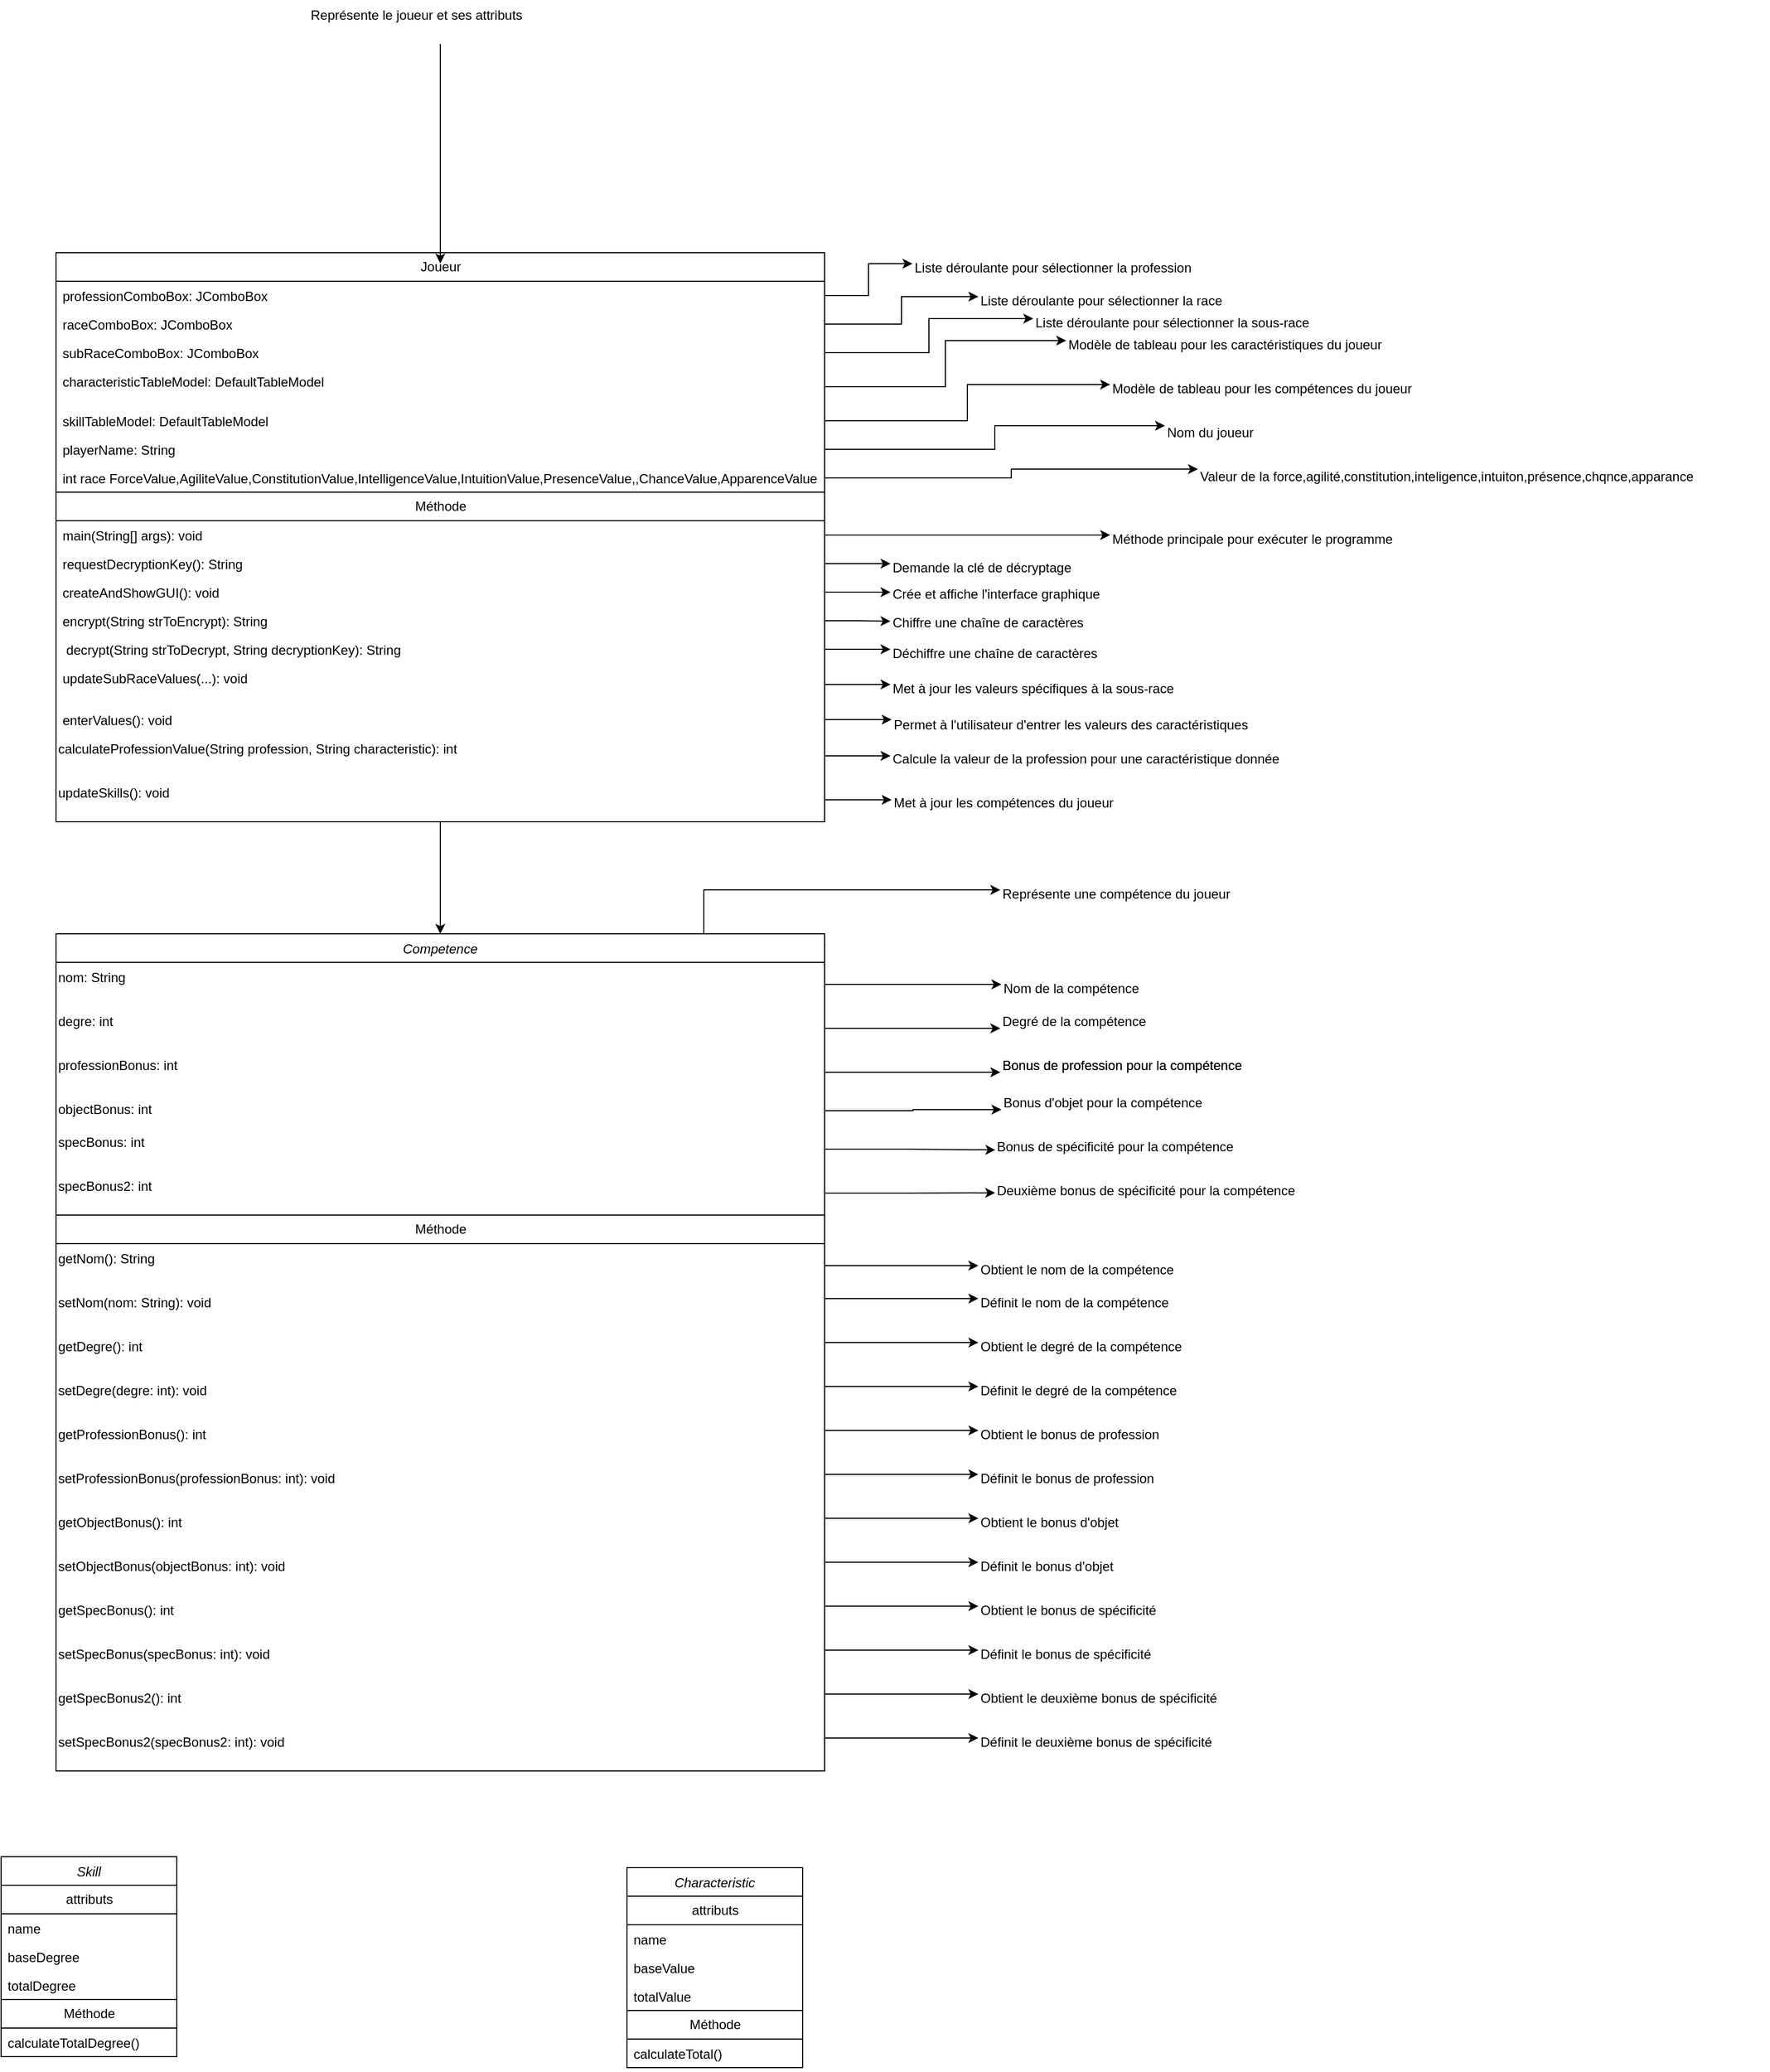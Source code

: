 <mxfile version="24.4.9" type="github">
  <diagram id="C5RBs43oDa-KdzZeNtuy" name="Page-1">
    <mxGraphModel dx="1689" dy="1975" grid="1" gridSize="10" guides="1" tooltips="1" connect="1" arrows="1" fold="1" page="1" pageScale="1" pageWidth="827" pageHeight="1169" math="0" shadow="0">
      <root>
        <mxCell id="WIyWlLk6GJQsqaUBKTNV-0" />
        <mxCell id="WIyWlLk6GJQsqaUBKTNV-1" parent="WIyWlLk6GJQsqaUBKTNV-0" />
        <mxCell id="i2RfyE96nucthwFzIsgV-39" style="edgeStyle=orthogonalEdgeStyle;rounded=0;orthogonalLoop=1;jettySize=auto;html=1;entryX=0;entryY=0.25;entryDx=0;entryDy=0;exitX=1.001;exitY=0.013;exitDx=0;exitDy=0;exitPerimeter=0;" edge="1" parent="WIyWlLk6GJQsqaUBKTNV-1" source="zkfFHV4jXpPFQw0GAbJ--0" target="i2RfyE96nucthwFzIsgV-29">
          <mxGeometry relative="1" as="geometry">
            <Array as="points">
              <mxPoint x="710" y="-30" />
              <mxPoint x="710" y="-80" />
            </Array>
          </mxGeometry>
        </mxCell>
        <mxCell id="zkfFHV4jXpPFQw0GAbJ--0" value="Competence " style="swimlane;fontStyle=2;align=center;verticalAlign=top;childLayout=stackLayout;horizontal=1;startSize=26;horizontalStack=0;resizeParent=1;resizeLast=0;collapsible=1;marginBottom=0;rounded=0;shadow=0;strokeWidth=1;" parent="WIyWlLk6GJQsqaUBKTNV-1" vertex="1">
          <mxGeometry x="120" y="-40" width="700" height="762" as="geometry">
            <mxRectangle x="334" y="10" width="160" height="26" as="alternateBounds" />
          </mxGeometry>
        </mxCell>
        <mxCell id="i2RfyE96nucthwFzIsgV-11" value="nom: String" style="text;whiteSpace=wrap;" vertex="1" parent="zkfFHV4jXpPFQw0GAbJ--0">
          <mxGeometry y="26" width="700" height="40" as="geometry" />
        </mxCell>
        <mxCell id="i2RfyE96nucthwFzIsgV-12" value="degre: int" style="text;whiteSpace=wrap;" vertex="1" parent="zkfFHV4jXpPFQw0GAbJ--0">
          <mxGeometry y="66" width="700" height="40" as="geometry" />
        </mxCell>
        <mxCell id="i2RfyE96nucthwFzIsgV-13" value="professionBonus: int" style="text;whiteSpace=wrap;" vertex="1" parent="zkfFHV4jXpPFQw0GAbJ--0">
          <mxGeometry y="106" width="700" height="40" as="geometry" />
        </mxCell>
        <mxCell id="i2RfyE96nucthwFzIsgV-14" value="objectBonus: int" style="text;whiteSpace=wrap;" vertex="1" parent="zkfFHV4jXpPFQw0GAbJ--0">
          <mxGeometry y="146" width="700" height="30" as="geometry" />
        </mxCell>
        <mxCell id="i2RfyE96nucthwFzIsgV-15" value="specBonus: int" style="text;whiteSpace=wrap;" vertex="1" parent="zkfFHV4jXpPFQw0GAbJ--0">
          <mxGeometry y="176" width="700" height="40" as="geometry" />
        </mxCell>
        <mxCell id="i2RfyE96nucthwFzIsgV-16" value="specBonus2: int" style="text;whiteSpace=wrap;" vertex="1" parent="zkfFHV4jXpPFQw0GAbJ--0">
          <mxGeometry y="216" width="700" height="40" as="geometry" />
        </mxCell>
        <mxCell id="qMtvj5lShhkuuehcOQx0-54" value="Méthode" style="swimlane;fontStyle=0;childLayout=stackLayout;horizontal=1;startSize=26;fillColor=none;horizontalStack=0;resizeParent=1;resizeParentMax=0;resizeLast=0;collapsible=1;marginBottom=0;html=1;" parent="zkfFHV4jXpPFQw0GAbJ--0" vertex="1">
          <mxGeometry y="256" width="700" height="506" as="geometry">
            <mxRectangle y="26" width="160" height="30" as="alternateBounds" />
          </mxGeometry>
        </mxCell>
        <mxCell id="i2RfyE96nucthwFzIsgV-17" value="getNom(): String" style="text;whiteSpace=wrap;" vertex="1" parent="qMtvj5lShhkuuehcOQx0-54">
          <mxGeometry y="26" width="700" height="40" as="geometry" />
        </mxCell>
        <mxCell id="i2RfyE96nucthwFzIsgV-18" value="setNom(nom: String): void" style="text;whiteSpace=wrap;" vertex="1" parent="qMtvj5lShhkuuehcOQx0-54">
          <mxGeometry y="66" width="700" height="40" as="geometry" />
        </mxCell>
        <mxCell id="i2RfyE96nucthwFzIsgV-19" value="getDegre(): int" style="text;whiteSpace=wrap;" vertex="1" parent="qMtvj5lShhkuuehcOQx0-54">
          <mxGeometry y="106" width="700" height="40" as="geometry" />
        </mxCell>
        <mxCell id="i2RfyE96nucthwFzIsgV-20" value="setDegre(degre: int): void" style="text;whiteSpace=wrap;" vertex="1" parent="qMtvj5lShhkuuehcOQx0-54">
          <mxGeometry y="146" width="700" height="40" as="geometry" />
        </mxCell>
        <mxCell id="i2RfyE96nucthwFzIsgV-21" value="getProfessionBonus(): int" style="text;whiteSpace=wrap;" vertex="1" parent="qMtvj5lShhkuuehcOQx0-54">
          <mxGeometry y="186" width="700" height="40" as="geometry" />
        </mxCell>
        <mxCell id="i2RfyE96nucthwFzIsgV-22" value="setProfessionBonus(professionBonus: int): void" style="text;whiteSpace=wrap;" vertex="1" parent="qMtvj5lShhkuuehcOQx0-54">
          <mxGeometry y="226" width="700" height="40" as="geometry" />
        </mxCell>
        <mxCell id="i2RfyE96nucthwFzIsgV-23" value="getObjectBonus(): int" style="text;whiteSpace=wrap;" vertex="1" parent="qMtvj5lShhkuuehcOQx0-54">
          <mxGeometry y="266" width="700" height="40" as="geometry" />
        </mxCell>
        <mxCell id="i2RfyE96nucthwFzIsgV-24" value="setObjectBonus(objectBonus: int): void" style="text;whiteSpace=wrap;" vertex="1" parent="qMtvj5lShhkuuehcOQx0-54">
          <mxGeometry y="306" width="700" height="40" as="geometry" />
        </mxCell>
        <mxCell id="i2RfyE96nucthwFzIsgV-25" value="getSpecBonus(): int" style="text;whiteSpace=wrap;" vertex="1" parent="qMtvj5lShhkuuehcOQx0-54">
          <mxGeometry y="346" width="700" height="40" as="geometry" />
        </mxCell>
        <mxCell id="i2RfyE96nucthwFzIsgV-26" value="setSpecBonus(specBonus: int): void" style="text;whiteSpace=wrap;" vertex="1" parent="qMtvj5lShhkuuehcOQx0-54">
          <mxGeometry y="386" width="700" height="40" as="geometry" />
        </mxCell>
        <mxCell id="i2RfyE96nucthwFzIsgV-27" value="getSpecBonus2(): int" style="text;whiteSpace=wrap;" vertex="1" parent="qMtvj5lShhkuuehcOQx0-54">
          <mxGeometry y="426" width="700" height="40" as="geometry" />
        </mxCell>
        <mxCell id="i2RfyE96nucthwFzIsgV-28" value="setSpecBonus2(specBonus2: int): void" style="text;whiteSpace=wrap;" vertex="1" parent="qMtvj5lShhkuuehcOQx0-54">
          <mxGeometry y="466" width="700" height="40" as="geometry" />
        </mxCell>
        <mxCell id="qMtvj5lShhkuuehcOQx0-58" value="Skill" style="swimlane;fontStyle=2;align=center;verticalAlign=top;childLayout=stackLayout;horizontal=1;startSize=26;horizontalStack=0;resizeParent=1;resizeLast=0;collapsible=1;marginBottom=0;rounded=0;shadow=0;strokeWidth=1;" parent="WIyWlLk6GJQsqaUBKTNV-1" vertex="1">
          <mxGeometry x="70" y="800" width="160" height="182" as="geometry">
            <mxRectangle x="334" y="10" width="160" height="26" as="alternateBounds" />
          </mxGeometry>
        </mxCell>
        <mxCell id="qMtvj5lShhkuuehcOQx0-59" value="attributs" style="swimlane;fontStyle=0;childLayout=stackLayout;horizontal=1;startSize=26;fillColor=none;horizontalStack=0;resizeParent=1;resizeParentMax=0;resizeLast=0;collapsible=1;marginBottom=0;html=1;" parent="qMtvj5lShhkuuehcOQx0-58" vertex="1">
          <mxGeometry y="26" width="160" height="104" as="geometry">
            <mxRectangle y="26" width="160" height="30" as="alternateBounds" />
          </mxGeometry>
        </mxCell>
        <mxCell id="qMtvj5lShhkuuehcOQx0-60" value="name" style="text;strokeColor=none;fillColor=none;align=left;verticalAlign=top;spacingLeft=4;spacingRight=4;overflow=hidden;rotatable=0;points=[[0,0.5],[1,0.5]];portConstraint=eastwest;whiteSpace=wrap;html=1;" parent="qMtvj5lShhkuuehcOQx0-59" vertex="1">
          <mxGeometry y="26" width="160" height="26" as="geometry" />
        </mxCell>
        <mxCell id="qMtvj5lShhkuuehcOQx0-61" value="baseDegree" style="text;strokeColor=none;fillColor=none;align=left;verticalAlign=top;spacingLeft=4;spacingRight=4;overflow=hidden;rotatable=0;points=[[0,0.5],[1,0.5]];portConstraint=eastwest;whiteSpace=wrap;html=1;" parent="qMtvj5lShhkuuehcOQx0-59" vertex="1">
          <mxGeometry y="52" width="160" height="26" as="geometry" />
        </mxCell>
        <mxCell id="qMtvj5lShhkuuehcOQx0-62" value="totalDegree" style="text;strokeColor=none;fillColor=none;align=left;verticalAlign=top;spacingLeft=4;spacingRight=4;overflow=hidden;rotatable=0;points=[[0,0.5],[1,0.5]];portConstraint=eastwest;whiteSpace=wrap;html=1;" parent="qMtvj5lShhkuuehcOQx0-59" vertex="1">
          <mxGeometry y="78" width="160" height="26" as="geometry" />
        </mxCell>
        <mxCell id="qMtvj5lShhkuuehcOQx0-63" value="Méthode" style="swimlane;fontStyle=0;childLayout=stackLayout;horizontal=1;startSize=26;fillColor=none;horizontalStack=0;resizeParent=1;resizeParentMax=0;resizeLast=0;collapsible=1;marginBottom=0;html=1;" parent="qMtvj5lShhkuuehcOQx0-58" vertex="1">
          <mxGeometry y="130" width="160" height="52" as="geometry">
            <mxRectangle y="26" width="160" height="30" as="alternateBounds" />
          </mxGeometry>
        </mxCell>
        <mxCell id="qMtvj5lShhkuuehcOQx0-64" value="calculateTotalDegree()" style="text;strokeColor=none;fillColor=none;align=left;verticalAlign=top;spacingLeft=4;spacingRight=4;overflow=hidden;rotatable=0;points=[[0,0.5],[1,0.5]];portConstraint=eastwest;whiteSpace=wrap;html=1;" parent="qMtvj5lShhkuuehcOQx0-63" vertex="1">
          <mxGeometry y="26" width="160" height="26" as="geometry" />
        </mxCell>
        <mxCell id="qMtvj5lShhkuuehcOQx0-65" value="Characteristic" style="swimlane;fontStyle=2;align=center;verticalAlign=top;childLayout=stackLayout;horizontal=1;startSize=26;horizontalStack=0;resizeParent=1;resizeLast=0;collapsible=1;marginBottom=0;rounded=0;shadow=0;strokeWidth=1;" parent="WIyWlLk6GJQsqaUBKTNV-1" vertex="1">
          <mxGeometry x="640" y="810" width="160" height="182" as="geometry">
            <mxRectangle x="334" y="10" width="160" height="26" as="alternateBounds" />
          </mxGeometry>
        </mxCell>
        <mxCell id="qMtvj5lShhkuuehcOQx0-66" value="attributs" style="swimlane;fontStyle=0;childLayout=stackLayout;horizontal=1;startSize=26;fillColor=none;horizontalStack=0;resizeParent=1;resizeParentMax=0;resizeLast=0;collapsible=1;marginBottom=0;html=1;" parent="qMtvj5lShhkuuehcOQx0-65" vertex="1">
          <mxGeometry y="26" width="160" height="104" as="geometry">
            <mxRectangle y="26" width="160" height="30" as="alternateBounds" />
          </mxGeometry>
        </mxCell>
        <mxCell id="qMtvj5lShhkuuehcOQx0-67" value="name" style="text;strokeColor=none;fillColor=none;align=left;verticalAlign=top;spacingLeft=4;spacingRight=4;overflow=hidden;rotatable=0;points=[[0,0.5],[1,0.5]];portConstraint=eastwest;whiteSpace=wrap;html=1;" parent="qMtvj5lShhkuuehcOQx0-66" vertex="1">
          <mxGeometry y="26" width="160" height="26" as="geometry" />
        </mxCell>
        <mxCell id="qMtvj5lShhkuuehcOQx0-68" value="baseValue" style="text;strokeColor=none;fillColor=none;align=left;verticalAlign=top;spacingLeft=4;spacingRight=4;overflow=hidden;rotatable=0;points=[[0,0.5],[1,0.5]];portConstraint=eastwest;whiteSpace=wrap;html=1;" parent="qMtvj5lShhkuuehcOQx0-66" vertex="1">
          <mxGeometry y="52" width="160" height="26" as="geometry" />
        </mxCell>
        <mxCell id="qMtvj5lShhkuuehcOQx0-69" value="totalValue" style="text;strokeColor=none;fillColor=none;align=left;verticalAlign=top;spacingLeft=4;spacingRight=4;overflow=hidden;rotatable=0;points=[[0,0.5],[1,0.5]];portConstraint=eastwest;whiteSpace=wrap;html=1;" parent="qMtvj5lShhkuuehcOQx0-66" vertex="1">
          <mxGeometry y="78" width="160" height="26" as="geometry" />
        </mxCell>
        <mxCell id="qMtvj5lShhkuuehcOQx0-70" value="Méthode" style="swimlane;fontStyle=0;childLayout=stackLayout;horizontal=1;startSize=26;fillColor=none;horizontalStack=0;resizeParent=1;resizeParentMax=0;resizeLast=0;collapsible=1;marginBottom=0;html=1;" parent="qMtvj5lShhkuuehcOQx0-65" vertex="1">
          <mxGeometry y="130" width="160" height="52" as="geometry">
            <mxRectangle y="26" width="160" height="30" as="alternateBounds" />
          </mxGeometry>
        </mxCell>
        <mxCell id="qMtvj5lShhkuuehcOQx0-71" value="calculateTotal()" style="text;strokeColor=none;fillColor=none;align=left;verticalAlign=top;spacingLeft=4;spacingRight=4;overflow=hidden;rotatable=0;points=[[0,0.5],[1,0.5]];portConstraint=eastwest;whiteSpace=wrap;html=1;" parent="qMtvj5lShhkuuehcOQx0-70" vertex="1">
          <mxGeometry y="26" width="160" height="26" as="geometry" />
        </mxCell>
        <mxCell id="qMtvj5lShhkuuehcOQx0-88" value="Joueur" style="swimlane;fontStyle=0;childLayout=stackLayout;horizontal=1;startSize=26;fillColor=none;horizontalStack=0;resizeParent=1;resizeParentMax=0;resizeLast=0;collapsible=1;marginBottom=0;html=1;" parent="WIyWlLk6GJQsqaUBKTNV-1" vertex="1">
          <mxGeometry x="120" y="-660" width="700" height="518" as="geometry">
            <mxRectangle x="314" y="-640" width="200" height="30" as="alternateBounds" />
          </mxGeometry>
        </mxCell>
        <mxCell id="qMtvj5lShhkuuehcOQx0-89" value="professionComboBox: JComboBox&lt;String" style="text;strokeColor=none;fillColor=none;align=left;verticalAlign=top;spacingLeft=4;spacingRight=4;overflow=hidden;rotatable=0;points=[[0,0.5],[1,0.5]];portConstraint=eastwest;whiteSpace=wrap;html=1;" parent="qMtvj5lShhkuuehcOQx0-88" vertex="1">
          <mxGeometry y="26" width="700" height="26" as="geometry" />
        </mxCell>
        <mxCell id="qMtvj5lShhkuuehcOQx0-90" value="raceComboBox: JComboBox&lt;String&gt;" style="text;strokeColor=none;fillColor=none;align=left;verticalAlign=top;spacingLeft=4;spacingRight=4;overflow=hidden;rotatable=0;points=[[0,0.5],[1,0.5]];portConstraint=eastwest;whiteSpace=wrap;html=1;" parent="qMtvj5lShhkuuehcOQx0-88" vertex="1">
          <mxGeometry y="52" width="700" height="26" as="geometry" />
        </mxCell>
        <mxCell id="qMtvj5lShhkuuehcOQx0-91" value="subRaceComboBox: JComboBox&lt;String&gt;" style="text;strokeColor=none;fillColor=none;align=left;verticalAlign=top;spacingLeft=4;spacingRight=4;overflow=hidden;rotatable=0;points=[[0,0.5],[1,0.5]];portConstraint=eastwest;whiteSpace=wrap;html=1;" parent="qMtvj5lShhkuuehcOQx0-88" vertex="1">
          <mxGeometry y="78" width="700" height="26" as="geometry" />
        </mxCell>
        <mxCell id="dnE_V_GwSR6mNpGcqpjj-6" value="characteristicTableModel: DefaultTableModel&amp;nbsp;" style="text;strokeColor=none;fillColor=none;align=left;verticalAlign=top;spacingLeft=4;spacingRight=4;overflow=hidden;rotatable=0;points=[[0,0.5],[1,0.5]];portConstraint=eastwest;whiteSpace=wrap;html=1;" parent="qMtvj5lShhkuuehcOQx0-88" vertex="1">
          <mxGeometry y="104" width="700" height="36" as="geometry" />
        </mxCell>
        <mxCell id="dnE_V_GwSR6mNpGcqpjj-10" value="skillTableModel: DefaultTableModel" style="text;strokeColor=none;fillColor=none;align=left;verticalAlign=top;spacingLeft=4;spacingRight=4;overflow=hidden;rotatable=0;points=[[0,0.5],[1,0.5]];portConstraint=eastwest;whiteSpace=wrap;html=1;" parent="qMtvj5lShhkuuehcOQx0-88" vertex="1">
          <mxGeometry y="140" width="700" height="26" as="geometry" />
        </mxCell>
        <mxCell id="dnE_V_GwSR6mNpGcqpjj-11" value="playerName: String&amp;nbsp;" style="text;strokeColor=none;fillColor=none;align=left;verticalAlign=top;spacingLeft=4;spacingRight=4;overflow=hidden;rotatable=0;points=[[0,0.5],[1,0.5]];portConstraint=eastwest;whiteSpace=wrap;html=1;" parent="qMtvj5lShhkuuehcOQx0-88" vertex="1">
          <mxGeometry y="166" width="700" height="26" as="geometry" />
        </mxCell>
        <mxCell id="dnE_V_GwSR6mNpGcqpjj-14" value="int race ForceValue,AgiliteValue,ConstitutionValue,IntelligenceValue,IntuitionValue,PresenceValue,,ChanceValue,ApparenceValue" style="text;strokeColor=none;fillColor=none;align=left;verticalAlign=top;spacingLeft=4;spacingRight=4;overflow=hidden;rotatable=0;points=[[0,0.5],[1,0.5]];portConstraint=eastwest;whiteSpace=wrap;html=1;" parent="qMtvj5lShhkuuehcOQx0-88" vertex="1">
          <mxGeometry y="192" width="700" height="26" as="geometry" />
        </mxCell>
        <mxCell id="qMtvj5lShhkuuehcOQx0-95" value="Méthode" style="swimlane;fontStyle=0;childLayout=stackLayout;horizontal=1;startSize=26;fillColor=none;horizontalStack=0;resizeParent=1;resizeParentMax=0;resizeLast=0;collapsible=1;marginBottom=0;html=1;" parent="qMtvj5lShhkuuehcOQx0-88" vertex="1">
          <mxGeometry y="218" width="700" height="300" as="geometry">
            <mxRectangle y="400" width="200" height="30" as="alternateBounds" />
          </mxGeometry>
        </mxCell>
        <mxCell id="dnE_V_GwSR6mNpGcqpjj-7" value="main(String[] args): void" style="text;strokeColor=none;fillColor=none;align=left;verticalAlign=top;spacingLeft=4;spacingRight=4;overflow=hidden;rotatable=0;points=[[0,0.5],[1,0.5]];portConstraint=eastwest;whiteSpace=wrap;html=1;" parent="qMtvj5lShhkuuehcOQx0-95" vertex="1">
          <mxGeometry y="26" width="700" height="26" as="geometry" />
        </mxCell>
        <mxCell id="qMtvj5lShhkuuehcOQx0-97" value="requestDecryptionKey(): String" style="text;strokeColor=none;fillColor=none;align=left;verticalAlign=top;spacingLeft=4;spacingRight=4;overflow=hidden;rotatable=0;points=[[0,0.5],[1,0.5]];portConstraint=eastwest;whiteSpace=wrap;html=1;" parent="qMtvj5lShhkuuehcOQx0-95" vertex="1">
          <mxGeometry y="52" width="700" height="26" as="geometry" />
        </mxCell>
        <mxCell id="qMtvj5lShhkuuehcOQx0-96" value="&lt;div&gt;createAndShowGUI(): void&lt;br&gt;&lt;/div&gt;" style="text;strokeColor=none;fillColor=none;align=left;verticalAlign=top;spacingLeft=4;spacingRight=4;overflow=hidden;rotatable=0;points=[[0,0.5],[1,0.5]];portConstraint=eastwest;whiteSpace=wrap;html=1;" parent="qMtvj5lShhkuuehcOQx0-95" vertex="1">
          <mxGeometry y="78" width="700" height="26" as="geometry" />
        </mxCell>
        <mxCell id="qMtvj5lShhkuuehcOQx0-100" value="encrypt(String strToEncrypt): String" style="text;strokeColor=none;fillColor=none;align=left;verticalAlign=top;spacingLeft=4;spacingRight=4;overflow=hidden;rotatable=0;points=[[0,0.5],[1,0.5]];portConstraint=eastwest;whiteSpace=wrap;html=1;" parent="qMtvj5lShhkuuehcOQx0-95" vertex="1">
          <mxGeometry y="104" width="700" height="26" as="geometry" />
        </mxCell>
        <mxCell id="qMtvj5lShhkuuehcOQx0-101" value="&amp;nbsp;decrypt(String strToDecrypt, String decryptionKey): String" style="text;strokeColor=none;fillColor=none;align=left;verticalAlign=top;spacingLeft=4;spacingRight=4;overflow=hidden;rotatable=0;points=[[0,0.5],[1,0.5]];portConstraint=eastwest;whiteSpace=wrap;html=1;" parent="qMtvj5lShhkuuehcOQx0-95" vertex="1">
          <mxGeometry y="130" width="700" height="26" as="geometry" />
        </mxCell>
        <mxCell id="qMtvj5lShhkuuehcOQx0-98" value="updateSubRaceValues(...): void" style="text;strokeColor=none;fillColor=none;align=left;verticalAlign=top;spacingLeft=4;spacingRight=4;overflow=hidden;rotatable=0;points=[[0,0.5],[1,0.5]];portConstraint=eastwest;whiteSpace=wrap;html=1;" parent="qMtvj5lShhkuuehcOQx0-95" vertex="1">
          <mxGeometry y="156" width="700" height="38" as="geometry" />
        </mxCell>
        <mxCell id="dnE_V_GwSR6mNpGcqpjj-18" value="enterValues(): void" style="text;strokeColor=none;fillColor=none;align=left;verticalAlign=top;spacingLeft=4;spacingRight=4;overflow=hidden;rotatable=0;points=[[0,0.5],[1,0.5]];portConstraint=eastwest;whiteSpace=wrap;html=1;" parent="qMtvj5lShhkuuehcOQx0-95" vertex="1">
          <mxGeometry y="194" width="700" height="26" as="geometry" />
        </mxCell>
        <mxCell id="dnE_V_GwSR6mNpGcqpjj-19" value="calculateProfessionValue(String profession, String characteristic): int" style="text;whiteSpace=wrap;" parent="qMtvj5lShhkuuehcOQx0-95" vertex="1">
          <mxGeometry y="220" width="700" height="40" as="geometry" />
        </mxCell>
        <mxCell id="dnE_V_GwSR6mNpGcqpjj-20" value="updateSkills(): void" style="text;whiteSpace=wrap;" parent="qMtvj5lShhkuuehcOQx0-95" vertex="1">
          <mxGeometry y="260" width="700" height="40" as="geometry" />
        </mxCell>
        <mxCell id="dnE_V_GwSR6mNpGcqpjj-21" style="edgeStyle=orthogonalEdgeStyle;rounded=0;orthogonalLoop=1;jettySize=auto;html=1;" parent="WIyWlLk6GJQsqaUBKTNV-1" source="dnE_V_GwSR6mNpGcqpjj-20" target="zkfFHV4jXpPFQw0GAbJ--0" edge="1">
          <mxGeometry relative="1" as="geometry" />
        </mxCell>
        <mxCell id="dnE_V_GwSR6mNpGcqpjj-22" value="Représente le joueur et ses attributs" style="text;whiteSpace=wrap;" parent="WIyWlLk6GJQsqaUBKTNV-1" vertex="1">
          <mxGeometry x="350" y="-890" width="240" height="40" as="geometry" />
        </mxCell>
        <mxCell id="dnE_V_GwSR6mNpGcqpjj-25" value="Liste déroulante pour sélectionner la profession" style="text;whiteSpace=wrap;" parent="WIyWlLk6GJQsqaUBKTNV-1" vertex="1">
          <mxGeometry x="900" y="-660" width="290" height="40" as="geometry" />
        </mxCell>
        <mxCell id="dnE_V_GwSR6mNpGcqpjj-27" value="Liste déroulante pour sélectionner la sous-race" style="text;whiteSpace=wrap;" parent="WIyWlLk6GJQsqaUBKTNV-1" vertex="1">
          <mxGeometry x="1010" y="-610" width="280" height="40" as="geometry" />
        </mxCell>
        <mxCell id="dnE_V_GwSR6mNpGcqpjj-29" style="edgeStyle=orthogonalEdgeStyle;rounded=0;orthogonalLoop=1;jettySize=auto;html=1;entryX=0;entryY=0.25;entryDx=0;entryDy=0;" parent="WIyWlLk6GJQsqaUBKTNV-1" source="qMtvj5lShhkuuehcOQx0-91" target="dnE_V_GwSR6mNpGcqpjj-27" edge="1">
          <mxGeometry relative="1" as="geometry" />
        </mxCell>
        <mxCell id="dnE_V_GwSR6mNpGcqpjj-32" value="Modèle de tableau pour les caractéristiques du joueur" style="text;whiteSpace=wrap;" parent="WIyWlLk6GJQsqaUBKTNV-1" vertex="1">
          <mxGeometry x="1040" y="-590" width="320" height="40" as="geometry" />
        </mxCell>
        <mxCell id="dnE_V_GwSR6mNpGcqpjj-33" style="edgeStyle=orthogonalEdgeStyle;rounded=0;orthogonalLoop=1;jettySize=auto;html=1;entryX=0;entryY=0.25;entryDx=0;entryDy=0;" parent="WIyWlLk6GJQsqaUBKTNV-1" source="dnE_V_GwSR6mNpGcqpjj-6" target="dnE_V_GwSR6mNpGcqpjj-32" edge="1">
          <mxGeometry relative="1" as="geometry" />
        </mxCell>
        <mxCell id="dnE_V_GwSR6mNpGcqpjj-34" value="Modèle de tableau pour les compétences du joueur" style="text;whiteSpace=wrap;" parent="WIyWlLk6GJQsqaUBKTNV-1" vertex="1">
          <mxGeometry x="1080" y="-550" width="310" height="40" as="geometry" />
        </mxCell>
        <mxCell id="dnE_V_GwSR6mNpGcqpjj-35" style="edgeStyle=orthogonalEdgeStyle;rounded=0;orthogonalLoop=1;jettySize=auto;html=1;entryX=0;entryY=0.25;entryDx=0;entryDy=0;" parent="WIyWlLk6GJQsqaUBKTNV-1" source="dnE_V_GwSR6mNpGcqpjj-10" target="dnE_V_GwSR6mNpGcqpjj-34" edge="1">
          <mxGeometry relative="1" as="geometry" />
        </mxCell>
        <mxCell id="dnE_V_GwSR6mNpGcqpjj-36" value="Nom du joueur" style="text;whiteSpace=wrap;" parent="WIyWlLk6GJQsqaUBKTNV-1" vertex="1">
          <mxGeometry x="1130" y="-510" width="110" height="30" as="geometry" />
        </mxCell>
        <mxCell id="dnE_V_GwSR6mNpGcqpjj-37" style="edgeStyle=orthogonalEdgeStyle;rounded=0;orthogonalLoop=1;jettySize=auto;html=1;entryX=0;entryY=0.25;entryDx=0;entryDy=0;" parent="WIyWlLk6GJQsqaUBKTNV-1" source="dnE_V_GwSR6mNpGcqpjj-11" target="dnE_V_GwSR6mNpGcqpjj-36" edge="1">
          <mxGeometry relative="1" as="geometry" />
        </mxCell>
        <mxCell id="dnE_V_GwSR6mNpGcqpjj-39" value="Valeur de la force,agilité,constitution,inteligence,intuiton,présence,chqnce,apparance" style="text;whiteSpace=wrap;" parent="WIyWlLk6GJQsqaUBKTNV-1" vertex="1">
          <mxGeometry x="1160" y="-470" width="520" height="28" as="geometry" />
        </mxCell>
        <mxCell id="dnE_V_GwSR6mNpGcqpjj-41" value="Méthode principale pour exécuter le programme" style="text;whiteSpace=wrap;" parent="WIyWlLk6GJQsqaUBKTNV-1" vertex="1">
          <mxGeometry x="1080" y="-413" width="290" height="20" as="geometry" />
        </mxCell>
        <mxCell id="dnE_V_GwSR6mNpGcqpjj-43" value="Demande la clé de décryptage" style="text;whiteSpace=wrap;" parent="WIyWlLk6GJQsqaUBKTNV-1" vertex="1">
          <mxGeometry x="880" y="-387" width="200" height="20" as="geometry" />
        </mxCell>
        <mxCell id="dnE_V_GwSR6mNpGcqpjj-45" value="Crée et affiche l&#39;interface graphique" style="text;whiteSpace=wrap;" parent="WIyWlLk6GJQsqaUBKTNV-1" vertex="1">
          <mxGeometry x="880" y="-363" width="220" height="24" as="geometry" />
        </mxCell>
        <mxCell id="dnE_V_GwSR6mNpGcqpjj-47" value="Chiffre une chaîne de caractères" style="text;whiteSpace=wrap;" parent="WIyWlLk6GJQsqaUBKTNV-1" vertex="1">
          <mxGeometry x="880" y="-337" width="200" height="25" as="geometry" />
        </mxCell>
        <mxCell id="dnE_V_GwSR6mNpGcqpjj-49" value="Déchiffre une chaîne de caractères" style="text;whiteSpace=wrap;" parent="WIyWlLk6GJQsqaUBKTNV-1" vertex="1">
          <mxGeometry x="880" y="-309" width="220" height="20" as="geometry" />
        </mxCell>
        <mxCell id="dnE_V_GwSR6mNpGcqpjj-52" value="Met à jour les valeurs spécifiques à la sous-race" style="text;whiteSpace=wrap;" parent="WIyWlLk6GJQsqaUBKTNV-1" vertex="1">
          <mxGeometry x="880" y="-277" width="290" height="20" as="geometry" />
        </mxCell>
        <mxCell id="dnE_V_GwSR6mNpGcqpjj-54" value="Permet à l&#39;utilisateur d&#39;entrer les valeurs des caractéristiques" style="text;whiteSpace=wrap;" parent="WIyWlLk6GJQsqaUBKTNV-1" vertex="1">
          <mxGeometry x="881" y="-244" width="360" height="18" as="geometry" />
        </mxCell>
        <mxCell id="dnE_V_GwSR6mNpGcqpjj-56" value="Calcule la valeur de la profession pour une caractéristique donnée" style="text;whiteSpace=wrap;" parent="WIyWlLk6GJQsqaUBKTNV-1" vertex="1">
          <mxGeometry x="880" y="-213" width="390" height="22" as="geometry" />
        </mxCell>
        <mxCell id="dnE_V_GwSR6mNpGcqpjj-58" value="Met à jour les compétences du joueur" style="text;whiteSpace=wrap;" parent="WIyWlLk6GJQsqaUBKTNV-1" vertex="1">
          <mxGeometry x="881" y="-173" width="230" height="22" as="geometry" />
        </mxCell>
        <mxCell id="dnE_V_GwSR6mNpGcqpjj-61" style="edgeStyle=orthogonalEdgeStyle;rounded=0;orthogonalLoop=1;jettySize=auto;html=1;entryX=0.5;entryY=0.019;entryDx=0;entryDy=0;entryPerimeter=0;" parent="WIyWlLk6GJQsqaUBKTNV-1" source="dnE_V_GwSR6mNpGcqpjj-22" target="qMtvj5lShhkuuehcOQx0-88" edge="1">
          <mxGeometry relative="1" as="geometry" />
        </mxCell>
        <mxCell id="dnE_V_GwSR6mNpGcqpjj-63" value="Liste déroulante pour sélectionner la race" style="text;whiteSpace=wrap;" parent="WIyWlLk6GJQsqaUBKTNV-1" vertex="1">
          <mxGeometry x="960" y="-630" width="250" height="40" as="geometry" />
        </mxCell>
        <mxCell id="dnE_V_GwSR6mNpGcqpjj-64" style="edgeStyle=orthogonalEdgeStyle;rounded=0;orthogonalLoop=1;jettySize=auto;html=1;entryX=0;entryY=0.25;entryDx=0;entryDy=0;" parent="WIyWlLk6GJQsqaUBKTNV-1" source="qMtvj5lShhkuuehcOQx0-90" target="dnE_V_GwSR6mNpGcqpjj-63" edge="1">
          <mxGeometry relative="1" as="geometry" />
        </mxCell>
        <mxCell id="dnE_V_GwSR6mNpGcqpjj-67" style="edgeStyle=orthogonalEdgeStyle;rounded=0;orthogonalLoop=1;jettySize=auto;html=1;entryX=0;entryY=0.25;entryDx=0;entryDy=0;" parent="WIyWlLk6GJQsqaUBKTNV-1" source="qMtvj5lShhkuuehcOQx0-89" target="dnE_V_GwSR6mNpGcqpjj-25" edge="1">
          <mxGeometry relative="1" as="geometry" />
        </mxCell>
        <mxCell id="dnE_V_GwSR6mNpGcqpjj-71" style="edgeStyle=orthogonalEdgeStyle;rounded=0;orthogonalLoop=1;jettySize=auto;html=1;entryX=0;entryY=0.5;entryDx=0;entryDy=0;" parent="WIyWlLk6GJQsqaUBKTNV-1" source="dnE_V_GwSR6mNpGcqpjj-19" target="dnE_V_GwSR6mNpGcqpjj-56" edge="1">
          <mxGeometry relative="1" as="geometry" />
        </mxCell>
        <mxCell id="dnE_V_GwSR6mNpGcqpjj-72" style="edgeStyle=orthogonalEdgeStyle;rounded=0;orthogonalLoop=1;jettySize=auto;html=1;entryX=0;entryY=0.5;entryDx=0;entryDy=0;" parent="WIyWlLk6GJQsqaUBKTNV-1" source="dnE_V_GwSR6mNpGcqpjj-20" target="dnE_V_GwSR6mNpGcqpjj-58" edge="1">
          <mxGeometry relative="1" as="geometry" />
        </mxCell>
        <mxCell id="dnE_V_GwSR6mNpGcqpjj-74" style="edgeStyle=orthogonalEdgeStyle;rounded=0;orthogonalLoop=1;jettySize=auto;html=1;entryX=0;entryY=0.5;entryDx=0;entryDy=0;" parent="WIyWlLk6GJQsqaUBKTNV-1" source="dnE_V_GwSR6mNpGcqpjj-18" target="dnE_V_GwSR6mNpGcqpjj-54" edge="1">
          <mxGeometry relative="1" as="geometry" />
        </mxCell>
        <mxCell id="dnE_V_GwSR6mNpGcqpjj-75" style="edgeStyle=orthogonalEdgeStyle;rounded=0;orthogonalLoop=1;jettySize=auto;html=1;entryX=0;entryY=0.5;entryDx=0;entryDy=0;" parent="WIyWlLk6GJQsqaUBKTNV-1" source="qMtvj5lShhkuuehcOQx0-98" target="dnE_V_GwSR6mNpGcqpjj-52" edge="1">
          <mxGeometry relative="1" as="geometry" />
        </mxCell>
        <mxCell id="dnE_V_GwSR6mNpGcqpjj-76" style="edgeStyle=orthogonalEdgeStyle;rounded=0;orthogonalLoop=1;jettySize=auto;html=1;entryX=0;entryY=0.5;entryDx=0;entryDy=0;" parent="WIyWlLk6GJQsqaUBKTNV-1" source="qMtvj5lShhkuuehcOQx0-101" target="dnE_V_GwSR6mNpGcqpjj-49" edge="1">
          <mxGeometry relative="1" as="geometry" />
        </mxCell>
        <mxCell id="dnE_V_GwSR6mNpGcqpjj-77" style="edgeStyle=orthogonalEdgeStyle;rounded=0;orthogonalLoop=1;jettySize=auto;html=1;" parent="WIyWlLk6GJQsqaUBKTNV-1" source="qMtvj5lShhkuuehcOQx0-100" target="dnE_V_GwSR6mNpGcqpjj-47" edge="1">
          <mxGeometry relative="1" as="geometry" />
        </mxCell>
        <mxCell id="dnE_V_GwSR6mNpGcqpjj-79" style="edgeStyle=orthogonalEdgeStyle;rounded=0;orthogonalLoop=1;jettySize=auto;html=1;entryX=0;entryY=0.5;entryDx=0;entryDy=0;" parent="WIyWlLk6GJQsqaUBKTNV-1" source="qMtvj5lShhkuuehcOQx0-96" target="dnE_V_GwSR6mNpGcqpjj-45" edge="1">
          <mxGeometry relative="1" as="geometry" />
        </mxCell>
        <mxCell id="dnE_V_GwSR6mNpGcqpjj-81" style="edgeStyle=orthogonalEdgeStyle;rounded=0;orthogonalLoop=1;jettySize=auto;html=1;entryX=0;entryY=0.5;entryDx=0;entryDy=0;" parent="WIyWlLk6GJQsqaUBKTNV-1" source="dnE_V_GwSR6mNpGcqpjj-7" target="dnE_V_GwSR6mNpGcqpjj-41" edge="1">
          <mxGeometry relative="1" as="geometry" />
        </mxCell>
        <mxCell id="dnE_V_GwSR6mNpGcqpjj-82" style="edgeStyle=orthogonalEdgeStyle;rounded=0;orthogonalLoop=1;jettySize=auto;html=1;entryX=0;entryY=0.5;entryDx=0;entryDy=0;" parent="WIyWlLk6GJQsqaUBKTNV-1" source="qMtvj5lShhkuuehcOQx0-97" target="dnE_V_GwSR6mNpGcqpjj-43" edge="1">
          <mxGeometry relative="1" as="geometry" />
        </mxCell>
        <mxCell id="dnE_V_GwSR6mNpGcqpjj-85" style="edgeStyle=orthogonalEdgeStyle;rounded=0;orthogonalLoop=1;jettySize=auto;html=1;entryX=0;entryY=0.25;entryDx=0;entryDy=0;" parent="WIyWlLk6GJQsqaUBKTNV-1" source="dnE_V_GwSR6mNpGcqpjj-14" target="dnE_V_GwSR6mNpGcqpjj-39" edge="1">
          <mxGeometry relative="1" as="geometry" />
        </mxCell>
        <mxCell id="i2RfyE96nucthwFzIsgV-29" value="Représente une compétence du joueur" style="text;whiteSpace=wrap;" vertex="1" parent="WIyWlLk6GJQsqaUBKTNV-1">
          <mxGeometry x="980" y="-90" width="240" height="40" as="geometry" />
        </mxCell>
        <mxCell id="i2RfyE96nucthwFzIsgV-32" value="Nom de la compétence" style="text;whiteSpace=wrap;" vertex="1" parent="WIyWlLk6GJQsqaUBKTNV-1">
          <mxGeometry x="981" y="-4" width="160" height="20" as="geometry" />
        </mxCell>
        <mxCell id="i2RfyE96nucthwFzIsgV-35" style="edgeStyle=orthogonalEdgeStyle;rounded=0;orthogonalLoop=1;jettySize=auto;html=1;exitX=0.5;exitY=1;exitDx=0;exitDy=0;" edge="1" parent="WIyWlLk6GJQsqaUBKTNV-1" source="i2RfyE96nucthwFzIsgV-32" target="i2RfyE96nucthwFzIsgV-32">
          <mxGeometry relative="1" as="geometry" />
        </mxCell>
        <mxCell id="i2RfyE96nucthwFzIsgV-36" value="Degré de la compétence" style="text;whiteSpace=wrap;" vertex="1" parent="WIyWlLk6GJQsqaUBKTNV-1">
          <mxGeometry x="980" y="26" width="160" height="40" as="geometry" />
        </mxCell>
        <mxCell id="i2RfyE96nucthwFzIsgV-38" style="edgeStyle=orthogonalEdgeStyle;rounded=0;orthogonalLoop=1;jettySize=auto;html=1;" edge="1" parent="WIyWlLk6GJQsqaUBKTNV-1" source="i2RfyE96nucthwFzIsgV-11" target="i2RfyE96nucthwFzIsgV-32">
          <mxGeometry relative="1" as="geometry" />
        </mxCell>
        <mxCell id="i2RfyE96nucthwFzIsgV-40" style="edgeStyle=orthogonalEdgeStyle;rounded=0;orthogonalLoop=1;jettySize=auto;html=1;" edge="1" parent="WIyWlLk6GJQsqaUBKTNV-1" source="i2RfyE96nucthwFzIsgV-12" target="i2RfyE96nucthwFzIsgV-36">
          <mxGeometry relative="1" as="geometry" />
        </mxCell>
        <mxCell id="i2RfyE96nucthwFzIsgV-41" value="Bonus de profession pour la compétence" style="text;whiteSpace=wrap;" vertex="1" parent="WIyWlLk6GJQsqaUBKTNV-1">
          <mxGeometry x="980" y="66" width="250" height="40" as="geometry" />
        </mxCell>
        <mxCell id="i2RfyE96nucthwFzIsgV-42" style="edgeStyle=orthogonalEdgeStyle;rounded=0;orthogonalLoop=1;jettySize=auto;html=1;" edge="1" parent="WIyWlLk6GJQsqaUBKTNV-1" source="i2RfyE96nucthwFzIsgV-13" target="i2RfyE96nucthwFzIsgV-41">
          <mxGeometry relative="1" as="geometry" />
        </mxCell>
        <mxCell id="i2RfyE96nucthwFzIsgV-43" value="Bonus de profession pour la compétence" style="text;whiteSpace=wrap;" vertex="1" parent="WIyWlLk6GJQsqaUBKTNV-1">
          <mxGeometry x="980" y="66" width="250" height="40" as="geometry" />
        </mxCell>
        <mxCell id="i2RfyE96nucthwFzIsgV-44" value="Bonus d&#39;objet pour la compétence" style="text;whiteSpace=wrap;" vertex="1" parent="WIyWlLk6GJQsqaUBKTNV-1">
          <mxGeometry x="981" y="100" width="210" height="40" as="geometry" />
        </mxCell>
        <mxCell id="i2RfyE96nucthwFzIsgV-46" style="edgeStyle=orthogonalEdgeStyle;rounded=0;orthogonalLoop=1;jettySize=auto;html=1;" edge="1" parent="WIyWlLk6GJQsqaUBKTNV-1" source="i2RfyE96nucthwFzIsgV-14" target="i2RfyE96nucthwFzIsgV-44">
          <mxGeometry relative="1" as="geometry">
            <mxPoint x="960" y="121" as="targetPoint" />
          </mxGeometry>
        </mxCell>
        <mxCell id="i2RfyE96nucthwFzIsgV-47" value="Bonus de spécificité pour la compétence" style="text;whiteSpace=wrap;" vertex="1" parent="WIyWlLk6GJQsqaUBKTNV-1">
          <mxGeometry x="975" y="140" width="250" height="40" as="geometry" />
        </mxCell>
        <mxCell id="i2RfyE96nucthwFzIsgV-48" value="Deuxième bonus de spécificité pour la compétence" style="text;whiteSpace=wrap;" vertex="1" parent="WIyWlLk6GJQsqaUBKTNV-1">
          <mxGeometry x="975" y="180" width="310" height="40" as="geometry" />
        </mxCell>
        <mxCell id="i2RfyE96nucthwFzIsgV-51" style="edgeStyle=orthogonalEdgeStyle;rounded=0;orthogonalLoop=1;jettySize=auto;html=1;entryX=0.002;entryY=0.418;entryDx=0;entryDy=0;entryPerimeter=0;" edge="1" parent="WIyWlLk6GJQsqaUBKTNV-1" source="i2RfyE96nucthwFzIsgV-15" target="i2RfyE96nucthwFzIsgV-47">
          <mxGeometry relative="1" as="geometry" />
        </mxCell>
        <mxCell id="i2RfyE96nucthwFzIsgV-52" style="edgeStyle=orthogonalEdgeStyle;rounded=0;orthogonalLoop=1;jettySize=auto;html=1;entryX=0.001;entryY=0.394;entryDx=0;entryDy=0;entryPerimeter=0;" edge="1" parent="WIyWlLk6GJQsqaUBKTNV-1" source="i2RfyE96nucthwFzIsgV-16" target="i2RfyE96nucthwFzIsgV-48">
          <mxGeometry relative="1" as="geometry" />
        </mxCell>
        <mxCell id="i2RfyE96nucthwFzIsgV-53" value="Obtient le nom de la compétence" style="text;whiteSpace=wrap;" vertex="1" parent="WIyWlLk6GJQsqaUBKTNV-1">
          <mxGeometry x="960" y="252" width="210" height="20" as="geometry" />
        </mxCell>
        <mxCell id="i2RfyE96nucthwFzIsgV-54" value="Définit le nom de la compétence" style="text;whiteSpace=wrap;" vertex="1" parent="WIyWlLk6GJQsqaUBKTNV-1">
          <mxGeometry x="960" y="282" width="190" height="40" as="geometry" />
        </mxCell>
        <mxCell id="i2RfyE96nucthwFzIsgV-55" value="Obtient le degré de la compétence" style="text;whiteSpace=wrap;" vertex="1" parent="WIyWlLk6GJQsqaUBKTNV-1">
          <mxGeometry x="960" y="322" width="200" height="40" as="geometry" />
        </mxCell>
        <mxCell id="i2RfyE96nucthwFzIsgV-56" value="Définit le degré de la compétence" style="text;whiteSpace=wrap;" vertex="1" parent="WIyWlLk6GJQsqaUBKTNV-1">
          <mxGeometry x="960" y="362" width="210" height="40" as="geometry" />
        </mxCell>
        <mxCell id="i2RfyE96nucthwFzIsgV-57" value="Obtient le bonus de profession" style="text;whiteSpace=wrap;" vertex="1" parent="WIyWlLk6GJQsqaUBKTNV-1">
          <mxGeometry x="960" y="402" width="200" height="40" as="geometry" />
        </mxCell>
        <mxCell id="i2RfyE96nucthwFzIsgV-58" value="Définit le bonus de profession" style="text;whiteSpace=wrap;" vertex="1" parent="WIyWlLk6GJQsqaUBKTNV-1">
          <mxGeometry x="960" y="442" width="190" height="40" as="geometry" />
        </mxCell>
        <mxCell id="i2RfyE96nucthwFzIsgV-59" value="Obtient le bonus d&#39;objet" style="text;whiteSpace=wrap;" vertex="1" parent="WIyWlLk6GJQsqaUBKTNV-1">
          <mxGeometry x="960" y="482" width="160" height="40" as="geometry" />
        </mxCell>
        <mxCell id="i2RfyE96nucthwFzIsgV-60" value="Définit le bonus d&#39;objet" style="text;whiteSpace=wrap;" vertex="1" parent="WIyWlLk6GJQsqaUBKTNV-1">
          <mxGeometry x="960" y="522" width="150" height="40" as="geometry" />
        </mxCell>
        <mxCell id="i2RfyE96nucthwFzIsgV-61" value="Obtient le bonus de spécificité" style="text;whiteSpace=wrap;" vertex="1" parent="WIyWlLk6GJQsqaUBKTNV-1">
          <mxGeometry x="960" y="562" width="190" height="40" as="geometry" />
        </mxCell>
        <mxCell id="i2RfyE96nucthwFzIsgV-62" value="Définit le bonus de spécificité" style="text;whiteSpace=wrap;" vertex="1" parent="WIyWlLk6GJQsqaUBKTNV-1">
          <mxGeometry x="960" y="602" width="190" height="40" as="geometry" />
        </mxCell>
        <mxCell id="i2RfyE96nucthwFzIsgV-63" value="Obtient le deuxième bonus de spécificité" style="text;whiteSpace=wrap;" vertex="1" parent="WIyWlLk6GJQsqaUBKTNV-1">
          <mxGeometry x="960" y="642" width="250" height="40" as="geometry" />
        </mxCell>
        <mxCell id="i2RfyE96nucthwFzIsgV-64" value="Définit le deuxième bonus de spécificité" style="text;whiteSpace=wrap;" vertex="1" parent="WIyWlLk6GJQsqaUBKTNV-1">
          <mxGeometry x="960" y="682" width="240" height="40" as="geometry" />
        </mxCell>
        <mxCell id="i2RfyE96nucthwFzIsgV-67" style="edgeStyle=orthogonalEdgeStyle;rounded=0;orthogonalLoop=1;jettySize=auto;html=1;" edge="1" parent="WIyWlLk6GJQsqaUBKTNV-1" source="i2RfyE96nucthwFzIsgV-17" target="i2RfyE96nucthwFzIsgV-53">
          <mxGeometry relative="1" as="geometry" />
        </mxCell>
        <mxCell id="i2RfyE96nucthwFzIsgV-71" style="edgeStyle=orthogonalEdgeStyle;rounded=0;orthogonalLoop=1;jettySize=auto;html=1;exitX=1;exitY=0.25;exitDx=0;exitDy=0;entryX=0;entryY=0.25;entryDx=0;entryDy=0;" edge="1" parent="WIyWlLk6GJQsqaUBKTNV-1" source="i2RfyE96nucthwFzIsgV-20" target="i2RfyE96nucthwFzIsgV-56">
          <mxGeometry relative="1" as="geometry" />
        </mxCell>
        <mxCell id="i2RfyE96nucthwFzIsgV-72" style="edgeStyle=orthogonalEdgeStyle;rounded=0;orthogonalLoop=1;jettySize=auto;html=1;exitX=1;exitY=0.25;exitDx=0;exitDy=0;entryX=0;entryY=0.25;entryDx=0;entryDy=0;" edge="1" parent="WIyWlLk6GJQsqaUBKTNV-1" source="i2RfyE96nucthwFzIsgV-19" target="i2RfyE96nucthwFzIsgV-55">
          <mxGeometry relative="1" as="geometry" />
        </mxCell>
        <mxCell id="i2RfyE96nucthwFzIsgV-76" style="edgeStyle=orthogonalEdgeStyle;rounded=0;orthogonalLoop=1;jettySize=auto;html=1;exitX=1;exitY=0.25;exitDx=0;exitDy=0;entryX=0;entryY=0.25;entryDx=0;entryDy=0;" edge="1" parent="WIyWlLk6GJQsqaUBKTNV-1" source="i2RfyE96nucthwFzIsgV-18" target="i2RfyE96nucthwFzIsgV-54">
          <mxGeometry relative="1" as="geometry" />
        </mxCell>
        <mxCell id="i2RfyE96nucthwFzIsgV-78" style="edgeStyle=orthogonalEdgeStyle;rounded=0;orthogonalLoop=1;jettySize=auto;html=1;exitX=1;exitY=0.25;exitDx=0;exitDy=0;entryX=0;entryY=0.25;entryDx=0;entryDy=0;" edge="1" parent="WIyWlLk6GJQsqaUBKTNV-1" source="i2RfyE96nucthwFzIsgV-21" target="i2RfyE96nucthwFzIsgV-57">
          <mxGeometry relative="1" as="geometry" />
        </mxCell>
        <mxCell id="i2RfyE96nucthwFzIsgV-79" style="edgeStyle=orthogonalEdgeStyle;rounded=0;orthogonalLoop=1;jettySize=auto;html=1;exitX=1;exitY=0.25;exitDx=0;exitDy=0;entryX=0;entryY=0.25;entryDx=0;entryDy=0;" edge="1" parent="WIyWlLk6GJQsqaUBKTNV-1" source="i2RfyE96nucthwFzIsgV-22" target="i2RfyE96nucthwFzIsgV-58">
          <mxGeometry relative="1" as="geometry" />
        </mxCell>
        <mxCell id="i2RfyE96nucthwFzIsgV-80" style="edgeStyle=orthogonalEdgeStyle;rounded=0;orthogonalLoop=1;jettySize=auto;html=1;exitX=1;exitY=0.25;exitDx=0;exitDy=0;entryX=0;entryY=0.25;entryDx=0;entryDy=0;" edge="1" parent="WIyWlLk6GJQsqaUBKTNV-1" source="i2RfyE96nucthwFzIsgV-23" target="i2RfyE96nucthwFzIsgV-59">
          <mxGeometry relative="1" as="geometry" />
        </mxCell>
        <mxCell id="i2RfyE96nucthwFzIsgV-81" style="edgeStyle=orthogonalEdgeStyle;rounded=0;orthogonalLoop=1;jettySize=auto;html=1;exitX=1;exitY=0.25;exitDx=0;exitDy=0;entryX=0;entryY=0.25;entryDx=0;entryDy=0;" edge="1" parent="WIyWlLk6GJQsqaUBKTNV-1" source="i2RfyE96nucthwFzIsgV-24" target="i2RfyE96nucthwFzIsgV-60">
          <mxGeometry relative="1" as="geometry" />
        </mxCell>
        <mxCell id="i2RfyE96nucthwFzIsgV-82" style="edgeStyle=orthogonalEdgeStyle;rounded=0;orthogonalLoop=1;jettySize=auto;html=1;exitX=1;exitY=0.25;exitDx=0;exitDy=0;entryX=0;entryY=0.25;entryDx=0;entryDy=0;" edge="1" parent="WIyWlLk6GJQsqaUBKTNV-1" source="i2RfyE96nucthwFzIsgV-25" target="i2RfyE96nucthwFzIsgV-61">
          <mxGeometry relative="1" as="geometry" />
        </mxCell>
        <mxCell id="i2RfyE96nucthwFzIsgV-83" style="edgeStyle=orthogonalEdgeStyle;rounded=0;orthogonalLoop=1;jettySize=auto;html=1;exitX=1;exitY=0.25;exitDx=0;exitDy=0;entryX=0;entryY=0.25;entryDx=0;entryDy=0;" edge="1" parent="WIyWlLk6GJQsqaUBKTNV-1" source="i2RfyE96nucthwFzIsgV-26" target="i2RfyE96nucthwFzIsgV-62">
          <mxGeometry relative="1" as="geometry" />
        </mxCell>
        <mxCell id="i2RfyE96nucthwFzIsgV-84" style="edgeStyle=orthogonalEdgeStyle;rounded=0;orthogonalLoop=1;jettySize=auto;html=1;exitX=1;exitY=0.25;exitDx=0;exitDy=0;entryX=0;entryY=0.25;entryDx=0;entryDy=0;" edge="1" parent="WIyWlLk6GJQsqaUBKTNV-1" source="i2RfyE96nucthwFzIsgV-27" target="i2RfyE96nucthwFzIsgV-63">
          <mxGeometry relative="1" as="geometry" />
        </mxCell>
        <mxCell id="i2RfyE96nucthwFzIsgV-85" style="edgeStyle=orthogonalEdgeStyle;rounded=0;orthogonalLoop=1;jettySize=auto;html=1;exitX=1;exitY=0.25;exitDx=0;exitDy=0;entryX=0;entryY=0.25;entryDx=0;entryDy=0;" edge="1" parent="WIyWlLk6GJQsqaUBKTNV-1" source="i2RfyE96nucthwFzIsgV-28" target="i2RfyE96nucthwFzIsgV-64">
          <mxGeometry relative="1" as="geometry" />
        </mxCell>
      </root>
    </mxGraphModel>
  </diagram>
</mxfile>
